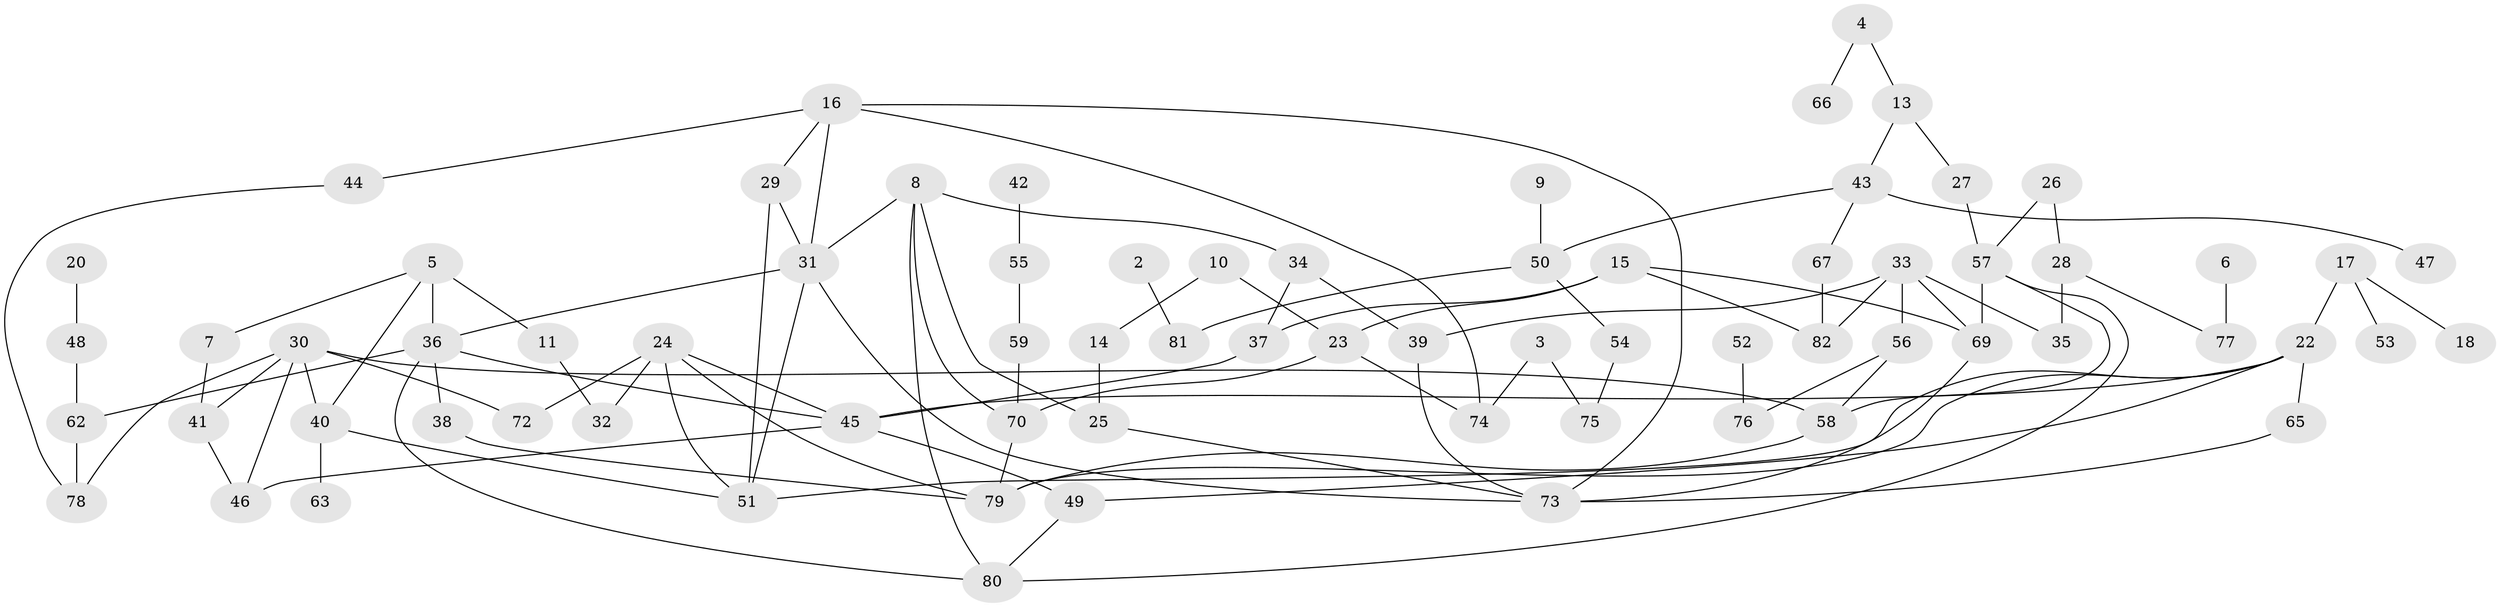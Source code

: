 // original degree distribution, {0: 0.07758620689655173, 2: 0.2413793103448276, 1: 0.21551724137931033, 3: 0.25, 6: 0.017241379310344827, 4: 0.11206896551724138, 5: 0.0603448275862069, 7: 0.02586206896551724}
// Generated by graph-tools (version 1.1) at 2025/48/03/04/25 22:48:07]
// undirected, 73 vertices, 108 edges
graph export_dot {
  node [color=gray90,style=filled];
  2;
  3;
  4;
  5;
  6;
  7;
  8;
  9;
  10;
  11;
  13;
  14;
  15;
  16;
  17;
  18;
  20;
  22;
  23;
  24;
  25;
  26;
  27;
  28;
  29;
  30;
  31;
  32;
  33;
  34;
  35;
  36;
  37;
  38;
  39;
  40;
  41;
  42;
  43;
  44;
  45;
  46;
  47;
  48;
  49;
  50;
  51;
  52;
  53;
  54;
  55;
  56;
  57;
  58;
  59;
  62;
  63;
  65;
  66;
  67;
  69;
  70;
  72;
  73;
  74;
  75;
  76;
  77;
  78;
  79;
  80;
  81;
  82;
  2 -- 81 [weight=1.0];
  3 -- 74 [weight=1.0];
  3 -- 75 [weight=1.0];
  4 -- 13 [weight=1.0];
  4 -- 66 [weight=1.0];
  5 -- 7 [weight=1.0];
  5 -- 11 [weight=1.0];
  5 -- 36 [weight=2.0];
  5 -- 40 [weight=1.0];
  6 -- 77 [weight=1.0];
  7 -- 41 [weight=1.0];
  8 -- 25 [weight=1.0];
  8 -- 31 [weight=1.0];
  8 -- 34 [weight=1.0];
  8 -- 70 [weight=1.0];
  8 -- 80 [weight=1.0];
  9 -- 50 [weight=1.0];
  10 -- 14 [weight=1.0];
  10 -- 23 [weight=1.0];
  11 -- 32 [weight=1.0];
  13 -- 27 [weight=1.0];
  13 -- 43 [weight=1.0];
  14 -- 25 [weight=1.0];
  15 -- 23 [weight=1.0];
  15 -- 37 [weight=1.0];
  15 -- 69 [weight=1.0];
  15 -- 82 [weight=1.0];
  16 -- 29 [weight=1.0];
  16 -- 31 [weight=1.0];
  16 -- 44 [weight=1.0];
  16 -- 73 [weight=1.0];
  16 -- 74 [weight=1.0];
  17 -- 18 [weight=1.0];
  17 -- 22 [weight=1.0];
  17 -- 53 [weight=1.0];
  20 -- 48 [weight=1.0];
  22 -- 45 [weight=1.0];
  22 -- 49 [weight=1.0];
  22 -- 51 [weight=1.0];
  22 -- 65 [weight=1.0];
  22 -- 79 [weight=1.0];
  23 -- 70 [weight=1.0];
  23 -- 74 [weight=1.0];
  24 -- 32 [weight=1.0];
  24 -- 45 [weight=1.0];
  24 -- 51 [weight=1.0];
  24 -- 72 [weight=1.0];
  24 -- 79 [weight=1.0];
  25 -- 73 [weight=1.0];
  26 -- 28 [weight=1.0];
  26 -- 57 [weight=1.0];
  27 -- 57 [weight=1.0];
  28 -- 35 [weight=1.0];
  28 -- 77 [weight=1.0];
  29 -- 31 [weight=1.0];
  29 -- 51 [weight=1.0];
  30 -- 40 [weight=1.0];
  30 -- 41 [weight=1.0];
  30 -- 46 [weight=1.0];
  30 -- 58 [weight=1.0];
  30 -- 72 [weight=1.0];
  30 -- 78 [weight=1.0];
  31 -- 36 [weight=1.0];
  31 -- 51 [weight=1.0];
  31 -- 73 [weight=1.0];
  33 -- 35 [weight=1.0];
  33 -- 39 [weight=1.0];
  33 -- 56 [weight=1.0];
  33 -- 69 [weight=1.0];
  33 -- 82 [weight=1.0];
  34 -- 37 [weight=1.0];
  34 -- 39 [weight=1.0];
  36 -- 38 [weight=1.0];
  36 -- 45 [weight=1.0];
  36 -- 62 [weight=1.0];
  36 -- 80 [weight=1.0];
  37 -- 45 [weight=3.0];
  38 -- 79 [weight=1.0];
  39 -- 73 [weight=1.0];
  40 -- 51 [weight=1.0];
  40 -- 63 [weight=1.0];
  41 -- 46 [weight=1.0];
  42 -- 55 [weight=1.0];
  43 -- 47 [weight=1.0];
  43 -- 50 [weight=1.0];
  43 -- 67 [weight=1.0];
  44 -- 78 [weight=1.0];
  45 -- 46 [weight=1.0];
  45 -- 49 [weight=1.0];
  48 -- 62 [weight=1.0];
  49 -- 80 [weight=1.0];
  50 -- 54 [weight=1.0];
  50 -- 81 [weight=1.0];
  52 -- 76 [weight=1.0];
  54 -- 75 [weight=1.0];
  55 -- 59 [weight=1.0];
  56 -- 58 [weight=1.0];
  56 -- 76 [weight=1.0];
  57 -- 58 [weight=1.0];
  57 -- 69 [weight=1.0];
  57 -- 80 [weight=1.0];
  58 -- 79 [weight=1.0];
  59 -- 70 [weight=1.0];
  62 -- 78 [weight=1.0];
  65 -- 73 [weight=1.0];
  67 -- 82 [weight=1.0];
  69 -- 73 [weight=1.0];
  70 -- 79 [weight=1.0];
}
